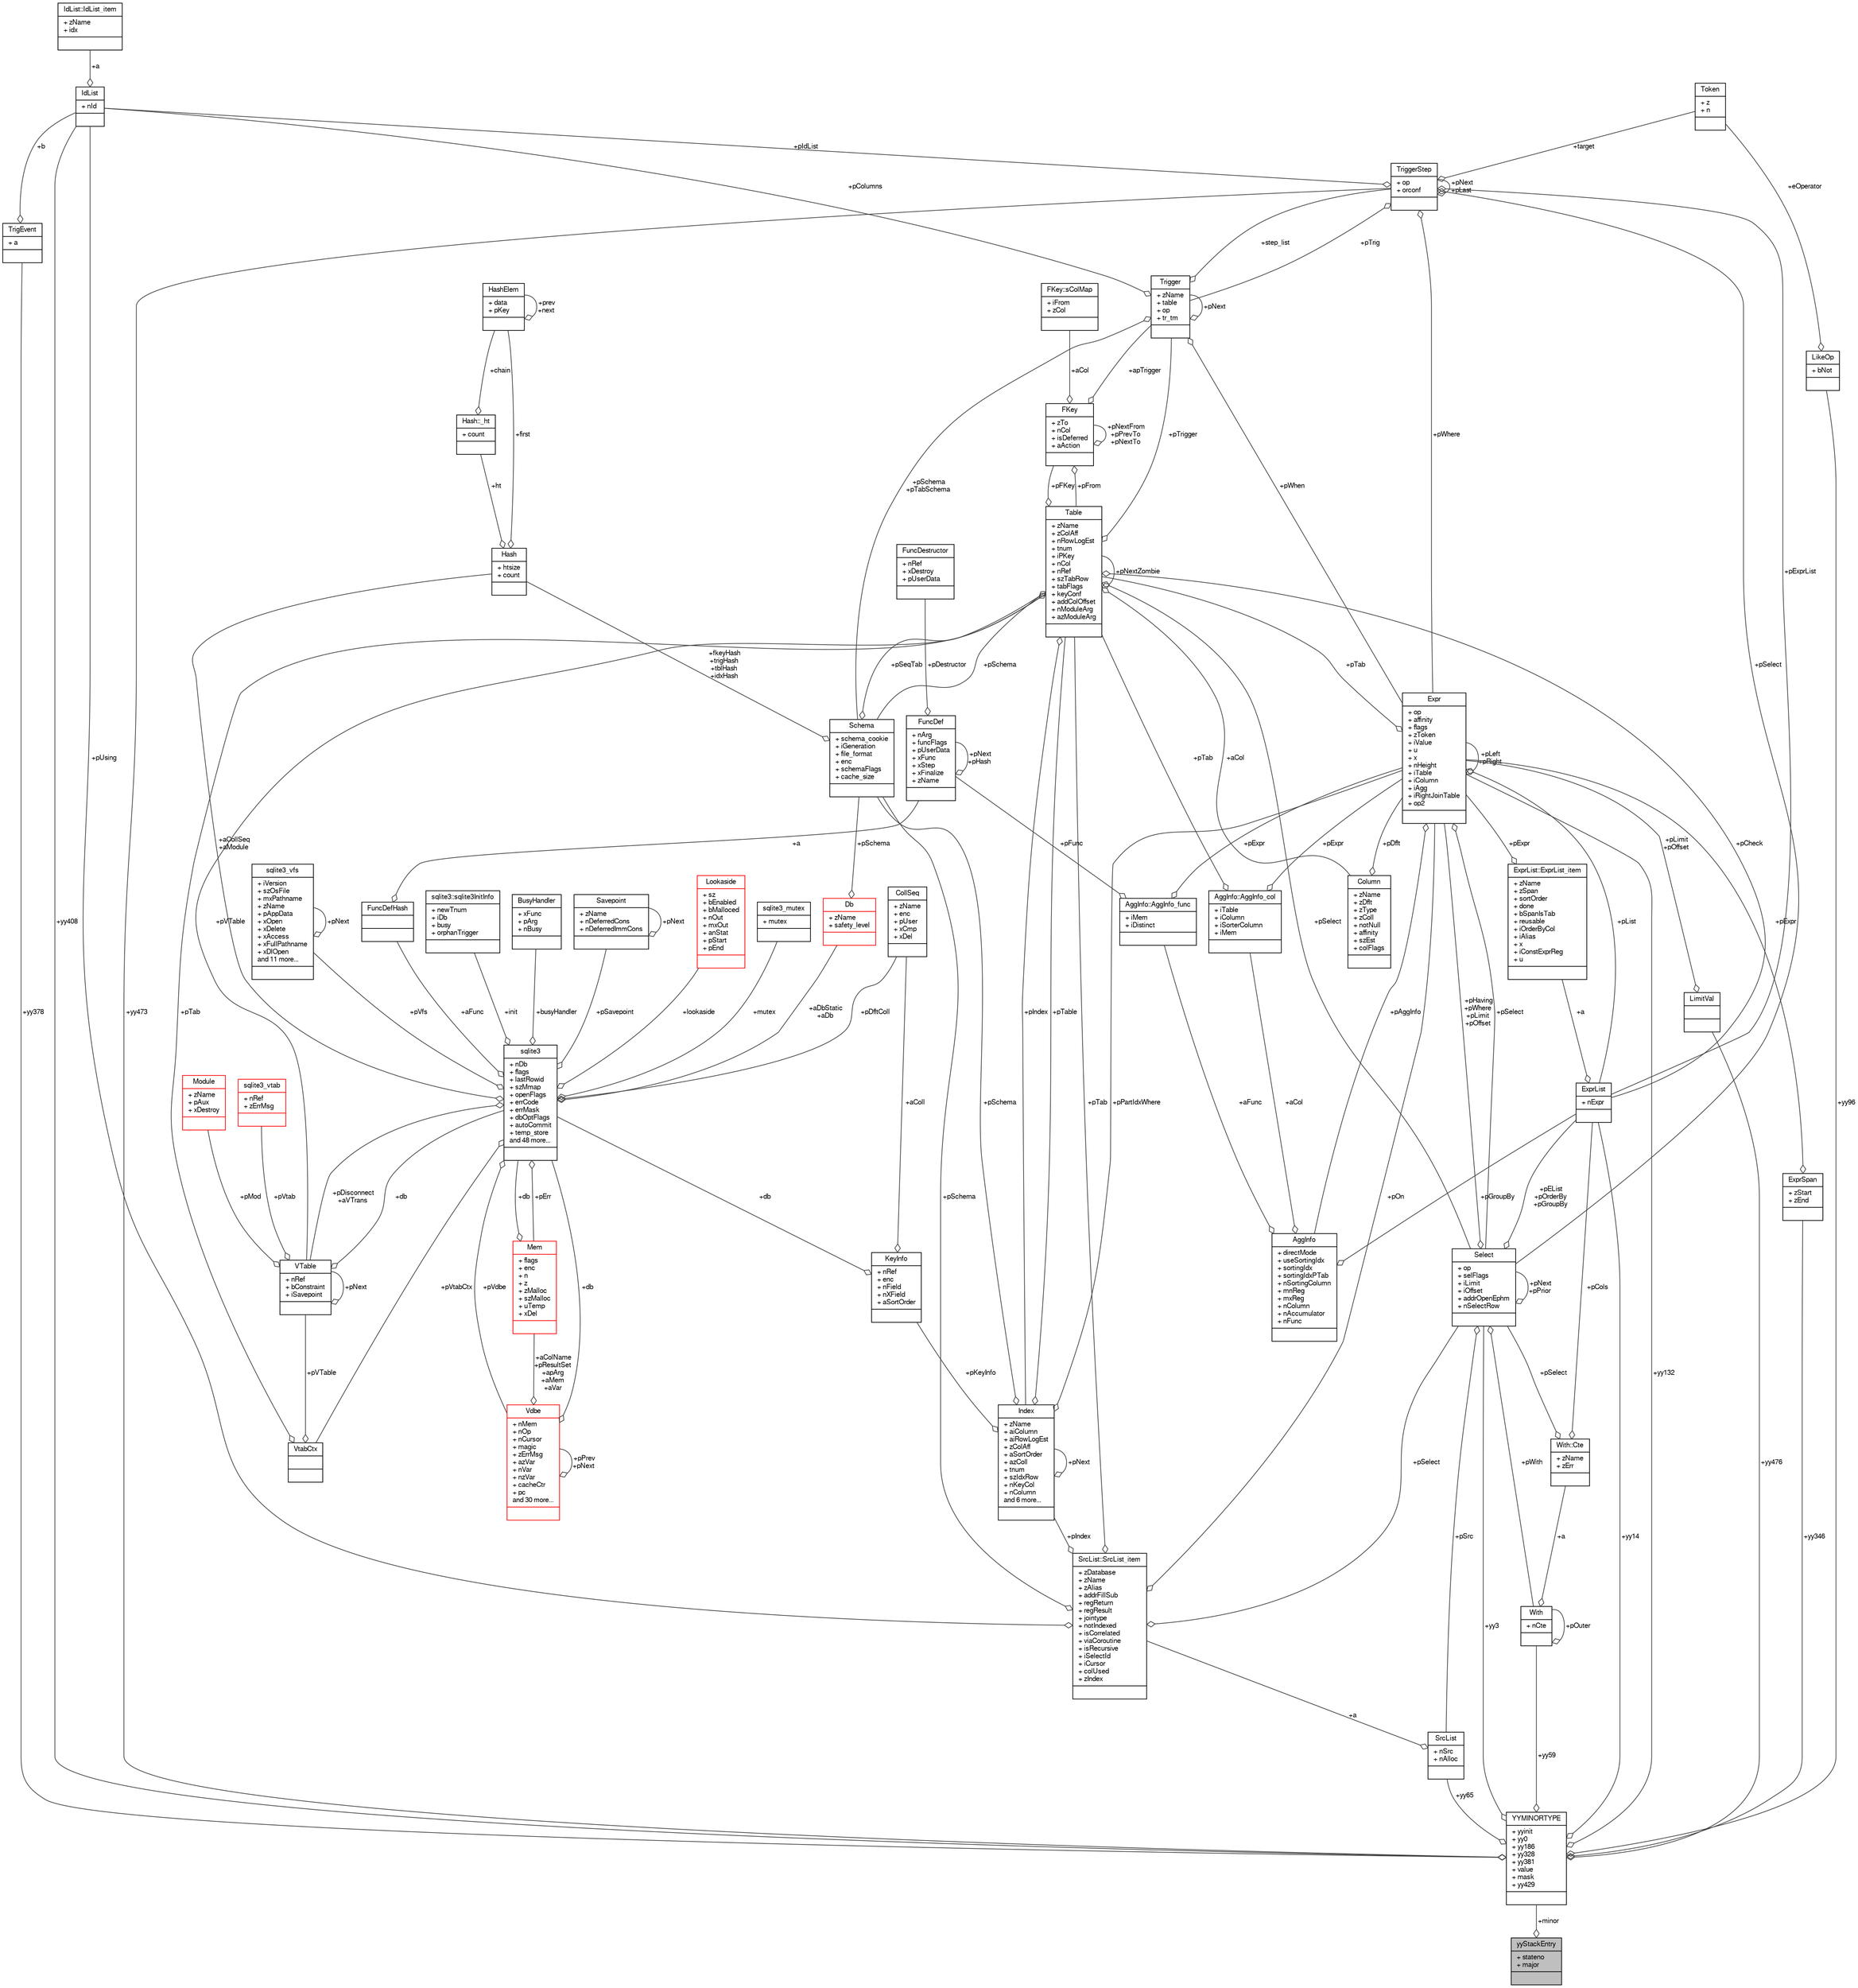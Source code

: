 digraph "yyStackEntry"
{
  edge [fontname="FreeSans",fontsize="10",labelfontname="FreeSans",labelfontsize="10"];
  node [fontname="FreeSans",fontsize="10",shape=record];
  Node1 [label="{yyStackEntry\n|+ stateno\l+ major\l|}",height=0.2,width=0.4,color="black", fillcolor="grey75", style="filled", fontcolor="black"];
  Node2 -> Node1 [color="grey25",fontsize="10",style="solid",label=" +minor" ,arrowhead="odiamond",fontname="FreeSans"];
  Node2 [label="{YYMINORTYPE\n|+ yyinit\l+ yy0\l+ yy186\l+ yy328\l+ yy381\l+ value\l+ mask\l+ yy429\l|}",height=0.2,width=0.4,color="black", fillcolor="white", style="filled",URL="$unionYYMINORTYPE.html"];
  Node3 -> Node2 [color="grey25",fontsize="10",style="solid",label=" +yy473" ,arrowhead="odiamond",fontname="FreeSans"];
  Node3 [label="{TriggerStep\n|+ op\l+ orconf\l|}",height=0.2,width=0.4,color="black", fillcolor="white", style="filled",URL="$structTriggerStep.html"];
  Node3 -> Node3 [color="grey25",fontsize="10",style="solid",label=" +pNext\n+pLast" ,arrowhead="odiamond",fontname="FreeSans"];
  Node4 -> Node3 [color="grey25",fontsize="10",style="solid",label=" +pWhere" ,arrowhead="odiamond",fontname="FreeSans"];
  Node4 [label="{Expr\n|+ op\l+ affinity\l+ flags\l+ zToken\l+ iValue\l+ u\l+ x\l+ nHeight\l+ iTable\l+ iColumn\l+ iAgg\l+ iRightJoinTable\l+ op2\l|}",height=0.2,width=0.4,color="black", fillcolor="white", style="filled",URL="$structExpr.html"];
  Node5 -> Node4 [color="grey25",fontsize="10",style="solid",label=" +pAggInfo" ,arrowhead="odiamond",fontname="FreeSans"];
  Node5 [label="{AggInfo\n|+ directMode\l+ useSortingIdx\l+ sortingIdx\l+ sortingIdxPTab\l+ nSortingColumn\l+ mnReg\l+ mxReg\l+ nColumn\l+ nAccumulator\l+ nFunc\l|}",height=0.2,width=0.4,color="black", fillcolor="white", style="filled",URL="$structAggInfo.html"];
  Node6 -> Node5 [color="grey25",fontsize="10",style="solid",label=" +aCol" ,arrowhead="odiamond",fontname="FreeSans"];
  Node6 [label="{AggInfo::AggInfo_col\n|+ iTable\l+ iColumn\l+ iSorterColumn\l+ iMem\l|}",height=0.2,width=0.4,color="black", fillcolor="white", style="filled",URL="$structAggInfo_1_1AggInfo__col.html"];
  Node4 -> Node6 [color="grey25",fontsize="10",style="solid",label=" +pExpr" ,arrowhead="odiamond",fontname="FreeSans"];
  Node7 -> Node6 [color="grey25",fontsize="10",style="solid",label=" +pTab" ,arrowhead="odiamond",fontname="FreeSans"];
  Node7 [label="{Table\n|+ zName\l+ zColAff\l+ nRowLogEst\l+ tnum\l+ iPKey\l+ nCol\l+ nRef\l+ szTabRow\l+ tabFlags\l+ keyConf\l+ addColOffset\l+ nModuleArg\l+ azModuleArg\l|}",height=0.2,width=0.4,color="black", fillcolor="white", style="filled",URL="$structTable.html"];
  Node8 -> Node7 [color="grey25",fontsize="10",style="solid",label=" +pSchema" ,arrowhead="odiamond",fontname="FreeSans"];
  Node8 [label="{Schema\n|+ schema_cookie\l+ iGeneration\l+ file_format\l+ enc\l+ schemaFlags\l+ cache_size\l|}",height=0.2,width=0.4,color="black", fillcolor="white", style="filled",URL="$structSchema.html"];
  Node7 -> Node8 [color="grey25",fontsize="10",style="solid",label=" +pSeqTab" ,arrowhead="odiamond",fontname="FreeSans"];
  Node9 -> Node8 [color="grey25",fontsize="10",style="solid",label=" +fkeyHash\n+trigHash\n+tblHash\n+idxHash" ,arrowhead="odiamond",fontname="FreeSans"];
  Node9 [label="{Hash\n|+ htsize\l+ count\l|}",height=0.2,width=0.4,color="black", fillcolor="white", style="filled",URL="$structHash.html"];
  Node10 -> Node9 [color="grey25",fontsize="10",style="solid",label=" +ht" ,arrowhead="odiamond",fontname="FreeSans"];
  Node10 [label="{Hash::_ht\n|+ count\l|}",height=0.2,width=0.4,color="black", fillcolor="white", style="filled",URL="$structHash_1_1__ht.html"];
  Node11 -> Node10 [color="grey25",fontsize="10",style="solid",label=" +chain" ,arrowhead="odiamond",fontname="FreeSans"];
  Node11 [label="{HashElem\n|+ data\l+ pKey\l|}",height=0.2,width=0.4,color="black", fillcolor="white", style="filled",URL="$structHashElem.html"];
  Node11 -> Node11 [color="grey25",fontsize="10",style="solid",label=" +prev\n+next" ,arrowhead="odiamond",fontname="FreeSans"];
  Node11 -> Node9 [color="grey25",fontsize="10",style="solid",label=" +first" ,arrowhead="odiamond",fontname="FreeSans"];
  Node12 -> Node7 [color="grey25",fontsize="10",style="solid",label=" +aCol" ,arrowhead="odiamond",fontname="FreeSans"];
  Node12 [label="{Column\n|+ zName\l+ zDflt\l+ zType\l+ zColl\l+ notNull\l+ affinity\l+ szEst\l+ colFlags\l|}",height=0.2,width=0.4,color="black", fillcolor="white", style="filled",URL="$structColumn.html"];
  Node4 -> Node12 [color="grey25",fontsize="10",style="solid",label=" +pDflt" ,arrowhead="odiamond",fontname="FreeSans"];
  Node13 -> Node7 [color="grey25",fontsize="10",style="solid",label=" +pFKey" ,arrowhead="odiamond",fontname="FreeSans"];
  Node13 [label="{FKey\n|+ zTo\l+ nCol\l+ isDeferred\l+ aAction\l|}",height=0.2,width=0.4,color="black", fillcolor="white", style="filled",URL="$structFKey.html"];
  Node14 -> Node13 [color="grey25",fontsize="10",style="solid",label=" +aCol" ,arrowhead="odiamond",fontname="FreeSans"];
  Node14 [label="{FKey::sColMap\n|+ iFrom\l+ zCol\l|}",height=0.2,width=0.4,color="black", fillcolor="white", style="filled",URL="$structFKey_1_1sColMap.html"];
  Node13 -> Node13 [color="grey25",fontsize="10",style="solid",label=" +pNextFrom\n+pPrevTo\n+pNextTo" ,arrowhead="odiamond",fontname="FreeSans"];
  Node7 -> Node13 [color="grey25",fontsize="10",style="solid",label=" +pFrom" ,arrowhead="odiamond",fontname="FreeSans"];
  Node15 -> Node13 [color="grey25",fontsize="10",style="solid",label=" +apTrigger" ,arrowhead="odiamond",fontname="FreeSans"];
  Node15 [label="{Trigger\n|+ zName\l+ table\l+ op\l+ tr_tm\l|}",height=0.2,width=0.4,color="black", fillcolor="white", style="filled",URL="$structTrigger.html"];
  Node3 -> Node15 [color="grey25",fontsize="10",style="solid",label=" +step_list" ,arrowhead="odiamond",fontname="FreeSans"];
  Node8 -> Node15 [color="grey25",fontsize="10",style="solid",label=" +pSchema\n+pTabSchema" ,arrowhead="odiamond",fontname="FreeSans"];
  Node4 -> Node15 [color="grey25",fontsize="10",style="solid",label=" +pWhen" ,arrowhead="odiamond",fontname="FreeSans"];
  Node16 -> Node15 [color="grey25",fontsize="10",style="solid",label=" +pColumns" ,arrowhead="odiamond",fontname="FreeSans"];
  Node16 [label="{IdList\n|+ nId\l|}",height=0.2,width=0.4,color="black", fillcolor="white", style="filled",URL="$structIdList.html"];
  Node17 -> Node16 [color="grey25",fontsize="10",style="solid",label=" +a" ,arrowhead="odiamond",fontname="FreeSans"];
  Node17 [label="{IdList::IdList_item\n|+ zName\l+ idx\l|}",height=0.2,width=0.4,color="black", fillcolor="white", style="filled",URL="$structIdList_1_1IdList__item.html"];
  Node15 -> Node15 [color="grey25",fontsize="10",style="solid",label=" +pNext" ,arrowhead="odiamond",fontname="FreeSans"];
  Node18 -> Node7 [color="grey25",fontsize="10",style="solid",label=" +pVTable" ,arrowhead="odiamond",fontname="FreeSans"];
  Node18 [label="{VTable\n|+ nRef\l+ bConstraint\l+ iSavepoint\l|}",height=0.2,width=0.4,color="black", fillcolor="white", style="filled",URL="$structVTable.html"];
  Node19 -> Node18 [color="grey25",fontsize="10",style="solid",label=" +db" ,arrowhead="odiamond",fontname="FreeSans"];
  Node19 [label="{sqlite3\n|+ nDb\l+ flags\l+ lastRowid\l+ szMmap\l+ openFlags\l+ errCode\l+ errMask\l+ dbOptFlags\l+ autoCommit\l+ temp_store\land 48 more...\l|}",height=0.2,width=0.4,color="black", fillcolor="white", style="filled",URL="$structsqlite3.html"];
  Node20 -> Node19 [color="grey25",fontsize="10",style="solid",label=" +pErr" ,arrowhead="odiamond",fontname="FreeSans"];
  Node20 [label="{Mem\n|+ flags\l+ enc\l+ n\l+ z\l+ zMalloc\l+ szMalloc\l+ uTemp\l+ xDel\l|}",height=0.2,width=0.4,color="red", fillcolor="white", style="filled",URL="$structMem.html"];
  Node19 -> Node20 [color="grey25",fontsize="10",style="solid",label=" +db" ,arrowhead="odiamond",fontname="FreeSans"];
  Node23 -> Node19 [color="grey25",fontsize="10",style="solid",label=" +pVdbe" ,arrowhead="odiamond",fontname="FreeSans"];
  Node23 [label="{Vdbe\n|+ nMem\l+ nOp\l+ nCursor\l+ magic\l+ zErrMsg\l+ azVar\l+ nVar\l+ nzVar\l+ cacheCtr\l+ pc\land 30 more...\l|}",height=0.2,width=0.4,color="red", fillcolor="white", style="filled",URL="$structVdbe.html"];
  Node23 -> Node23 [color="grey25",fontsize="10",style="solid",label=" +pPrev\n+pNext" ,arrowhead="odiamond",fontname="FreeSans"];
  Node20 -> Node23 [color="grey25",fontsize="10",style="solid",label=" +aColName\n+pResultSet\n+apArg\n+aMem\n+aVar" ,arrowhead="odiamond",fontname="FreeSans"];
  Node19 -> Node23 [color="grey25",fontsize="10",style="solid",label=" +db" ,arrowhead="odiamond",fontname="FreeSans"];
  Node81 -> Node19 [color="grey25",fontsize="10",style="solid",label=" +pSavepoint" ,arrowhead="odiamond",fontname="FreeSans"];
  Node81 [label="{Savepoint\n|+ zName\l+ nDeferredCons\l+ nDeferredImmCons\l|}",height=0.2,width=0.4,color="black", fillcolor="white", style="filled",URL="$structSavepoint.html"];
  Node81 -> Node81 [color="grey25",fontsize="10",style="solid",label=" +pNext" ,arrowhead="odiamond",fontname="FreeSans"];
  Node82 -> Node19 [color="grey25",fontsize="10",style="solid",label=" +aFunc" ,arrowhead="odiamond",fontname="FreeSans"];
  Node82 [label="{FuncDefHash\n||}",height=0.2,width=0.4,color="black", fillcolor="white", style="filled",URL="$structFuncDefHash.html"];
  Node29 -> Node82 [color="grey25",fontsize="10",style="solid",label=" +a" ,arrowhead="odiamond",fontname="FreeSans"];
  Node29 [label="{FuncDef\n|+ nArg\l+ funcFlags\l+ pUserData\l+ xFunc\l+ xStep\l+ xFinalize\l+ zName\l|}",height=0.2,width=0.4,color="black", fillcolor="white", style="filled",URL="$structFuncDef.html"];
  Node30 -> Node29 [color="grey25",fontsize="10",style="solid",label=" +pDestructor" ,arrowhead="odiamond",fontname="FreeSans"];
  Node30 [label="{FuncDestructor\n|+ nRef\l+ xDestroy\l+ pUserData\l|}",height=0.2,width=0.4,color="black", fillcolor="white", style="filled",URL="$structFuncDestructor.html"];
  Node29 -> Node29 [color="grey25",fontsize="10",style="solid",label=" +pNext\n+pHash" ,arrowhead="odiamond",fontname="FreeSans"];
  Node83 -> Node19 [color="grey25",fontsize="10",style="solid",label=" +lookaside" ,arrowhead="odiamond",fontname="FreeSans"];
  Node83 [label="{Lookaside\n|+ sz\l+ bEnabled\l+ bMalloced\l+ nOut\l+ mxOut\l+ anStat\l+ pStart\l+ pEnd\l|}",height=0.2,width=0.4,color="red", fillcolor="white", style="filled",URL="$structLookaside.html"];
  Node36 -> Node19 [color="grey25",fontsize="10",style="solid",label=" +mutex" ,arrowhead="odiamond",fontname="FreeSans"];
  Node36 [label="{sqlite3_mutex\n|+ mutex\l|}",height=0.2,width=0.4,color="black", fillcolor="white", style="filled",URL="$structsqlite3__mutex.html"];
  Node47 -> Node19 [color="grey25",fontsize="10",style="solid",label=" +pVfs" ,arrowhead="odiamond",fontname="FreeSans"];
  Node47 [label="{sqlite3_vfs\n|+ iVersion\l+ szOsFile\l+ mxPathname\l+ zName\l+ pAppData\l+ xOpen\l+ xDelete\l+ xAccess\l+ xFullPathname\l+ xDlOpen\land 11 more...\l|}",height=0.2,width=0.4,color="black", fillcolor="white", style="filled",URL="$structsqlite3__vfs.html"];
  Node47 -> Node47 [color="grey25",fontsize="10",style="solid",label=" +pNext" ,arrowhead="odiamond",fontname="FreeSans"];
  Node85 -> Node19 [color="grey25",fontsize="10",style="solid",label=" +init" ,arrowhead="odiamond",fontname="FreeSans"];
  Node85 [label="{sqlite3::sqlite3InitInfo\n|+ newTnum\l+ iDb\l+ busy\l+ orphanTrigger\l|}",height=0.2,width=0.4,color="black", fillcolor="white", style="filled",URL="$structsqlite3_1_1sqlite3InitInfo.html"];
  Node86 -> Node19 [color="grey25",fontsize="10",style="solid",label=" +busyHandler" ,arrowhead="odiamond",fontname="FreeSans"];
  Node86 [label="{BusyHandler\n|+ xFunc\l+ pArg\l+ nBusy\l|}",height=0.2,width=0.4,color="black", fillcolor="white", style="filled",URL="$structBusyHandler.html"];
  Node87 -> Node19 [color="grey25",fontsize="10",style="solid",label=" +pVtabCtx" ,arrowhead="odiamond",fontname="FreeSans"];
  Node87 [label="{VtabCtx\n||}",height=0.2,width=0.4,color="black", fillcolor="white", style="filled",URL="$structVtabCtx.html"];
  Node18 -> Node87 [color="grey25",fontsize="10",style="solid",label=" +pVTable" ,arrowhead="odiamond",fontname="FreeSans"];
  Node7 -> Node87 [color="grey25",fontsize="10",style="solid",label=" +pTab" ,arrowhead="odiamond",fontname="FreeSans"];
  Node27 -> Node19 [color="grey25",fontsize="10",style="solid",label=" +pDfltColl" ,arrowhead="odiamond",fontname="FreeSans"];
  Node27 [label="{CollSeq\n|+ zName\l+ enc\l+ pUser\l+ xCmp\l+ xDel\l|}",height=0.2,width=0.4,color="black", fillcolor="white", style="filled",URL="$structCollSeq.html"];
  Node18 -> Node19 [color="grey25",fontsize="10",style="solid",label=" +pDisconnect\n+aVTrans" ,arrowhead="odiamond",fontname="FreeSans"];
  Node88 -> Node19 [color="grey25",fontsize="10",style="solid",label=" +aDbStatic\n+aDb" ,arrowhead="odiamond",fontname="FreeSans"];
  Node88 [label="{Db\n|+ zName\l+ safety_level\l|}",height=0.2,width=0.4,color="red", fillcolor="white", style="filled",URL="$structDb.html"];
  Node8 -> Node88 [color="grey25",fontsize="10",style="solid",label=" +pSchema" ,arrowhead="odiamond",fontname="FreeSans"];
  Node9 -> Node19 [color="grey25",fontsize="10",style="solid",label=" +aCollSeq\n+aModule" ,arrowhead="odiamond",fontname="FreeSans"];
  Node18 -> Node18 [color="grey25",fontsize="10",style="solid",label=" +pNext" ,arrowhead="odiamond",fontname="FreeSans"];
  Node89 -> Node18 [color="grey25",fontsize="10",style="solid",label=" +pMod" ,arrowhead="odiamond",fontname="FreeSans"];
  Node89 [label="{Module\n|+ zName\l+ pAux\l+ xDestroy\l|}",height=0.2,width=0.4,color="red", fillcolor="white", style="filled",URL="$structModule.html"];
  Node52 -> Node18 [color="grey25",fontsize="10",style="solid",label=" +pVtab" ,arrowhead="odiamond",fontname="FreeSans"];
  Node52 [label="{sqlite3_vtab\n|+ nRef\l+ zErrMsg\l|}",height=0.2,width=0.4,color="red", fillcolor="white", style="filled",URL="$structsqlite3__vtab.html"];
  Node7 -> Node7 [color="grey25",fontsize="10",style="solid",label=" +pNextZombie" ,arrowhead="odiamond",fontname="FreeSans"];
  Node15 -> Node7 [color="grey25",fontsize="10",style="solid",label=" +pTrigger" ,arrowhead="odiamond",fontname="FreeSans"];
  Node69 -> Node7 [color="grey25",fontsize="10",style="solid",label=" +pSelect" ,arrowhead="odiamond",fontname="FreeSans"];
  Node69 [label="{Select\n|+ op\l+ selFlags\l+ iLimit\l+ iOffset\l+ addrOpenEphm\l+ nSelectRow\l|}",height=0.2,width=0.4,color="black", fillcolor="white", style="filled",URL="$structSelect.html"];
  Node4 -> Node69 [color="grey25",fontsize="10",style="solid",label=" +pHaving\n+pWhere\n+pLimit\n+pOffset" ,arrowhead="odiamond",fontname="FreeSans"];
  Node67 -> Node69 [color="grey25",fontsize="10",style="solid",label=" +pWith" ,arrowhead="odiamond",fontname="FreeSans"];
  Node67 [label="{With\n|+ nCte\l|}",height=0.2,width=0.4,color="black", fillcolor="white", style="filled",URL="$structWith.html"];
  Node68 -> Node67 [color="grey25",fontsize="10",style="solid",label=" +a" ,arrowhead="odiamond",fontname="FreeSans"];
  Node68 [label="{With::Cte\n|+ zName\l+ zErr\l|}",height=0.2,width=0.4,color="black", fillcolor="white", style="filled",URL="$structWith_1_1Cte.html"];
  Node69 -> Node68 [color="grey25",fontsize="10",style="solid",label=" +pSelect" ,arrowhead="odiamond",fontname="FreeSans"];
  Node73 -> Node68 [color="grey25",fontsize="10",style="solid",label=" +pCols" ,arrowhead="odiamond",fontname="FreeSans"];
  Node73 [label="{ExprList\n|+ nExpr\l|}",height=0.2,width=0.4,color="black", fillcolor="white", style="filled",URL="$structExprList.html"];
  Node74 -> Node73 [color="grey25",fontsize="10",style="solid",label=" +a" ,arrowhead="odiamond",fontname="FreeSans"];
  Node74 [label="{ExprList::ExprList_item\n|+ zName\l+ zSpan\l+ sortOrder\l+ done\l+ bSpanIsTab\l+ reusable\l+ iOrderByCol\l+ iAlias\l+ x\l+ iConstExprReg\l+ u\l|}",height=0.2,width=0.4,color="black", fillcolor="white", style="filled",URL="$structExprList_1_1ExprList__item.html"];
  Node4 -> Node74 [color="grey25",fontsize="10",style="solid",label=" +pExpr" ,arrowhead="odiamond",fontname="FreeSans"];
  Node67 -> Node67 [color="grey25",fontsize="10",style="solid",label=" +pOuter" ,arrowhead="odiamond",fontname="FreeSans"];
  Node69 -> Node69 [color="grey25",fontsize="10",style="solid",label=" +pNext\n+pPrior" ,arrowhead="odiamond",fontname="FreeSans"];
  Node70 -> Node69 [color="grey25",fontsize="10",style="solid",label=" +pSrc" ,arrowhead="odiamond",fontname="FreeSans"];
  Node70 [label="{SrcList\n|+ nSrc\l+ nAlloc\l|}",height=0.2,width=0.4,color="black", fillcolor="white", style="filled",URL="$structSrcList.html"];
  Node71 -> Node70 [color="grey25",fontsize="10",style="solid",label=" +a" ,arrowhead="odiamond",fontname="FreeSans"];
  Node71 [label="{SrcList::SrcList_item\n|+ zDatabase\l+ zName\l+ zAlias\l+ addrFillSub\l+ regReturn\l+ regResult\l+ jointype\l+ notIndexed\l+ isCorrelated\l+ viaCoroutine\l+ isRecursive\l+ iSelectId\l+ iCursor\l+ colUsed\l+ zIndex\l|}",height=0.2,width=0.4,color="black", fillcolor="white", style="filled",URL="$structSrcList_1_1SrcList__item.html"];
  Node8 -> Node71 [color="grey25",fontsize="10",style="solid",label=" +pSchema" ,arrowhead="odiamond",fontname="FreeSans"];
  Node4 -> Node71 [color="grey25",fontsize="10",style="solid",label=" +pOn" ,arrowhead="odiamond",fontname="FreeSans"];
  Node16 -> Node71 [color="grey25",fontsize="10",style="solid",label=" +pUsing" ,arrowhead="odiamond",fontname="FreeSans"];
  Node7 -> Node71 [color="grey25",fontsize="10",style="solid",label=" +pTab" ,arrowhead="odiamond",fontname="FreeSans"];
  Node69 -> Node71 [color="grey25",fontsize="10",style="solid",label=" +pSelect" ,arrowhead="odiamond",fontname="FreeSans"];
  Node72 -> Node71 [color="grey25",fontsize="10",style="solid",label=" +pIndex" ,arrowhead="odiamond",fontname="FreeSans"];
  Node72 [label="{Index\n|+ zName\l+ aiColumn\l+ aiRowLogEst\l+ zColAff\l+ aSortOrder\l+ azColl\l+ tnum\l+ szIdxRow\l+ nKeyCol\l+ nColumn\land 6 more...\l|}",height=0.2,width=0.4,color="black", fillcolor="white", style="filled",URL="$structIndex.html"];
  Node8 -> Node72 [color="grey25",fontsize="10",style="solid",label=" +pSchema" ,arrowhead="odiamond",fontname="FreeSans"];
  Node4 -> Node72 [color="grey25",fontsize="10",style="solid",label=" +pPartIdxWhere" ,arrowhead="odiamond",fontname="FreeSans"];
  Node7 -> Node72 [color="grey25",fontsize="10",style="solid",label=" +pTable" ,arrowhead="odiamond",fontname="FreeSans"];
  Node28 -> Node72 [color="grey25",fontsize="10",style="solid",label=" +pKeyInfo" ,arrowhead="odiamond",fontname="FreeSans"];
  Node28 [label="{KeyInfo\n|+ nRef\l+ enc\l+ nField\l+ nXField\l+ aSortOrder\l|}",height=0.2,width=0.4,color="black", fillcolor="white", style="filled",URL="$structKeyInfo.html"];
  Node19 -> Node28 [color="grey25",fontsize="10",style="solid",label=" +db" ,arrowhead="odiamond",fontname="FreeSans"];
  Node27 -> Node28 [color="grey25",fontsize="10",style="solid",label=" +aColl" ,arrowhead="odiamond",fontname="FreeSans"];
  Node72 -> Node72 [color="grey25",fontsize="10",style="solid",label=" +pNext" ,arrowhead="odiamond",fontname="FreeSans"];
  Node73 -> Node69 [color="grey25",fontsize="10",style="solid",label=" +pEList\n+pOrderBy\n+pGroupBy" ,arrowhead="odiamond",fontname="FreeSans"];
  Node73 -> Node7 [color="grey25",fontsize="10",style="solid",label=" +pCheck" ,arrowhead="odiamond",fontname="FreeSans"];
  Node72 -> Node7 [color="grey25",fontsize="10",style="solid",label=" +pIndex" ,arrowhead="odiamond",fontname="FreeSans"];
  Node90 -> Node5 [color="grey25",fontsize="10",style="solid",label=" +aFunc" ,arrowhead="odiamond",fontname="FreeSans"];
  Node90 [label="{AggInfo::AggInfo_func\n|+ iMem\l+ iDistinct\l|}",height=0.2,width=0.4,color="black", fillcolor="white", style="filled",URL="$structAggInfo_1_1AggInfo__func.html"];
  Node4 -> Node90 [color="grey25",fontsize="10",style="solid",label=" +pExpr" ,arrowhead="odiamond",fontname="FreeSans"];
  Node29 -> Node90 [color="grey25",fontsize="10",style="solid",label=" +pFunc" ,arrowhead="odiamond",fontname="FreeSans"];
  Node73 -> Node5 [color="grey25",fontsize="10",style="solid",label=" +pGroupBy" ,arrowhead="odiamond",fontname="FreeSans"];
  Node4 -> Node4 [color="grey25",fontsize="10",style="solid",label=" +pLeft\n+pRight" ,arrowhead="odiamond",fontname="FreeSans"];
  Node7 -> Node4 [color="grey25",fontsize="10",style="solid",label=" +pTab" ,arrowhead="odiamond",fontname="FreeSans"];
  Node69 -> Node4 [color="grey25",fontsize="10",style="solid",label=" +pSelect" ,arrowhead="odiamond",fontname="FreeSans"];
  Node73 -> Node4 [color="grey25",fontsize="10",style="solid",label=" +pList" ,arrowhead="odiamond",fontname="FreeSans"];
  Node66 -> Node3 [color="grey25",fontsize="10",style="solid",label=" +target" ,arrowhead="odiamond",fontname="FreeSans"];
  Node66 [label="{Token\n|+ z\l+ n\l|}",height=0.2,width=0.4,color="black", fillcolor="white", style="filled",URL="$structToken.html"];
  Node16 -> Node3 [color="grey25",fontsize="10",style="solid",label=" +pIdList" ,arrowhead="odiamond",fontname="FreeSans"];
  Node69 -> Node3 [color="grey25",fontsize="10",style="solid",label=" +pSelect" ,arrowhead="odiamond",fontname="FreeSans"];
  Node15 -> Node3 [color="grey25",fontsize="10",style="solid",label=" +pTrig" ,arrowhead="odiamond",fontname="FreeSans"];
  Node73 -> Node3 [color="grey25",fontsize="10",style="solid",label=" +pExprList" ,arrowhead="odiamond",fontname="FreeSans"];
  Node4 -> Node2 [color="grey25",fontsize="10",style="solid",label=" +yy132" ,arrowhead="odiamond",fontname="FreeSans"];
  Node91 -> Node2 [color="grey25",fontsize="10",style="solid",label=" +yy476" ,arrowhead="odiamond",fontname="FreeSans"];
  Node91 [label="{LimitVal\n||}",height=0.2,width=0.4,color="black", fillcolor="white", style="filled",URL="$structLimitVal.html"];
  Node4 -> Node91 [color="grey25",fontsize="10",style="solid",label=" +pLimit\n+pOffset" ,arrowhead="odiamond",fontname="FreeSans"];
  Node92 -> Node2 [color="grey25",fontsize="10",style="solid",label=" +yy96" ,arrowhead="odiamond",fontname="FreeSans"];
  Node92 [label="{LikeOp\n|+ bNot\l|}",height=0.2,width=0.4,color="black", fillcolor="white", style="filled",URL="$structLikeOp.html"];
  Node66 -> Node92 [color="grey25",fontsize="10",style="solid",label=" +eOperator" ,arrowhead="odiamond",fontname="FreeSans"];
  Node16 -> Node2 [color="grey25",fontsize="10",style="solid",label=" +yy408" ,arrowhead="odiamond",fontname="FreeSans"];
  Node67 -> Node2 [color="grey25",fontsize="10",style="solid",label=" +yy59" ,arrowhead="odiamond",fontname="FreeSans"];
  Node93 -> Node2 [color="grey25",fontsize="10",style="solid",label=" +yy346" ,arrowhead="odiamond",fontname="FreeSans"];
  Node93 [label="{ExprSpan\n|+ zStart\l+ zEnd\l|}",height=0.2,width=0.4,color="black", fillcolor="white", style="filled",URL="$structExprSpan.html"];
  Node4 -> Node93 [color="grey25",fontsize="10",style="solid",label=" +pExpr" ,arrowhead="odiamond",fontname="FreeSans"];
  Node69 -> Node2 [color="grey25",fontsize="10",style="solid",label=" +yy3" ,arrowhead="odiamond",fontname="FreeSans"];
  Node70 -> Node2 [color="grey25",fontsize="10",style="solid",label=" +yy65" ,arrowhead="odiamond",fontname="FreeSans"];
  Node73 -> Node2 [color="grey25",fontsize="10",style="solid",label=" +yy14" ,arrowhead="odiamond",fontname="FreeSans"];
  Node94 -> Node2 [color="grey25",fontsize="10",style="solid",label=" +yy378" ,arrowhead="odiamond",fontname="FreeSans"];
  Node94 [label="{TrigEvent\n|+ a\l|}",height=0.2,width=0.4,color="black", fillcolor="white", style="filled",URL="$structTrigEvent.html"];
  Node16 -> Node94 [color="grey25",fontsize="10",style="solid",label=" +b" ,arrowhead="odiamond",fontname="FreeSans"];
}

